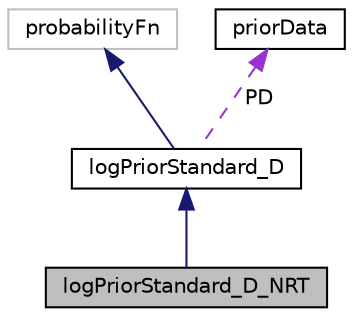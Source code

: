 digraph "logPriorStandard_D_NRT"
{
  edge [fontname="Helvetica",fontsize="10",labelfontname="Helvetica",labelfontsize="10"];
  node [fontname="Helvetica",fontsize="10",shape=record];
  Node5 [label="logPriorStandard_D_NRT",height=0.2,width=0.4,color="black", fillcolor="grey75", style="filled", fontcolor="black"];
  Node6 -> Node5 [dir="back",color="midnightblue",fontsize="10",style="solid",fontname="Helvetica"];
  Node6 [label="logPriorStandard_D",height=0.2,width=0.4,color="black", fillcolor="white", style="filled",URL="$d3/d66/classlogPriorStandard__D.html"];
  Node7 -> Node6 [dir="back",color="midnightblue",fontsize="10",style="solid",fontname="Helvetica"];
  Node7 [label="probabilityFn",height=0.2,width=0.4,color="grey75", fillcolor="white", style="filled"];
  Node8 -> Node6 [dir="back",color="darkorchid3",fontsize="10",style="dashed",label=" PD" ,fontname="Helvetica"];
  Node8 [label="priorData",height=0.2,width=0.4,color="black", fillcolor="white", style="filled",URL="$d6/dd0/structpriorData.html"];
}
